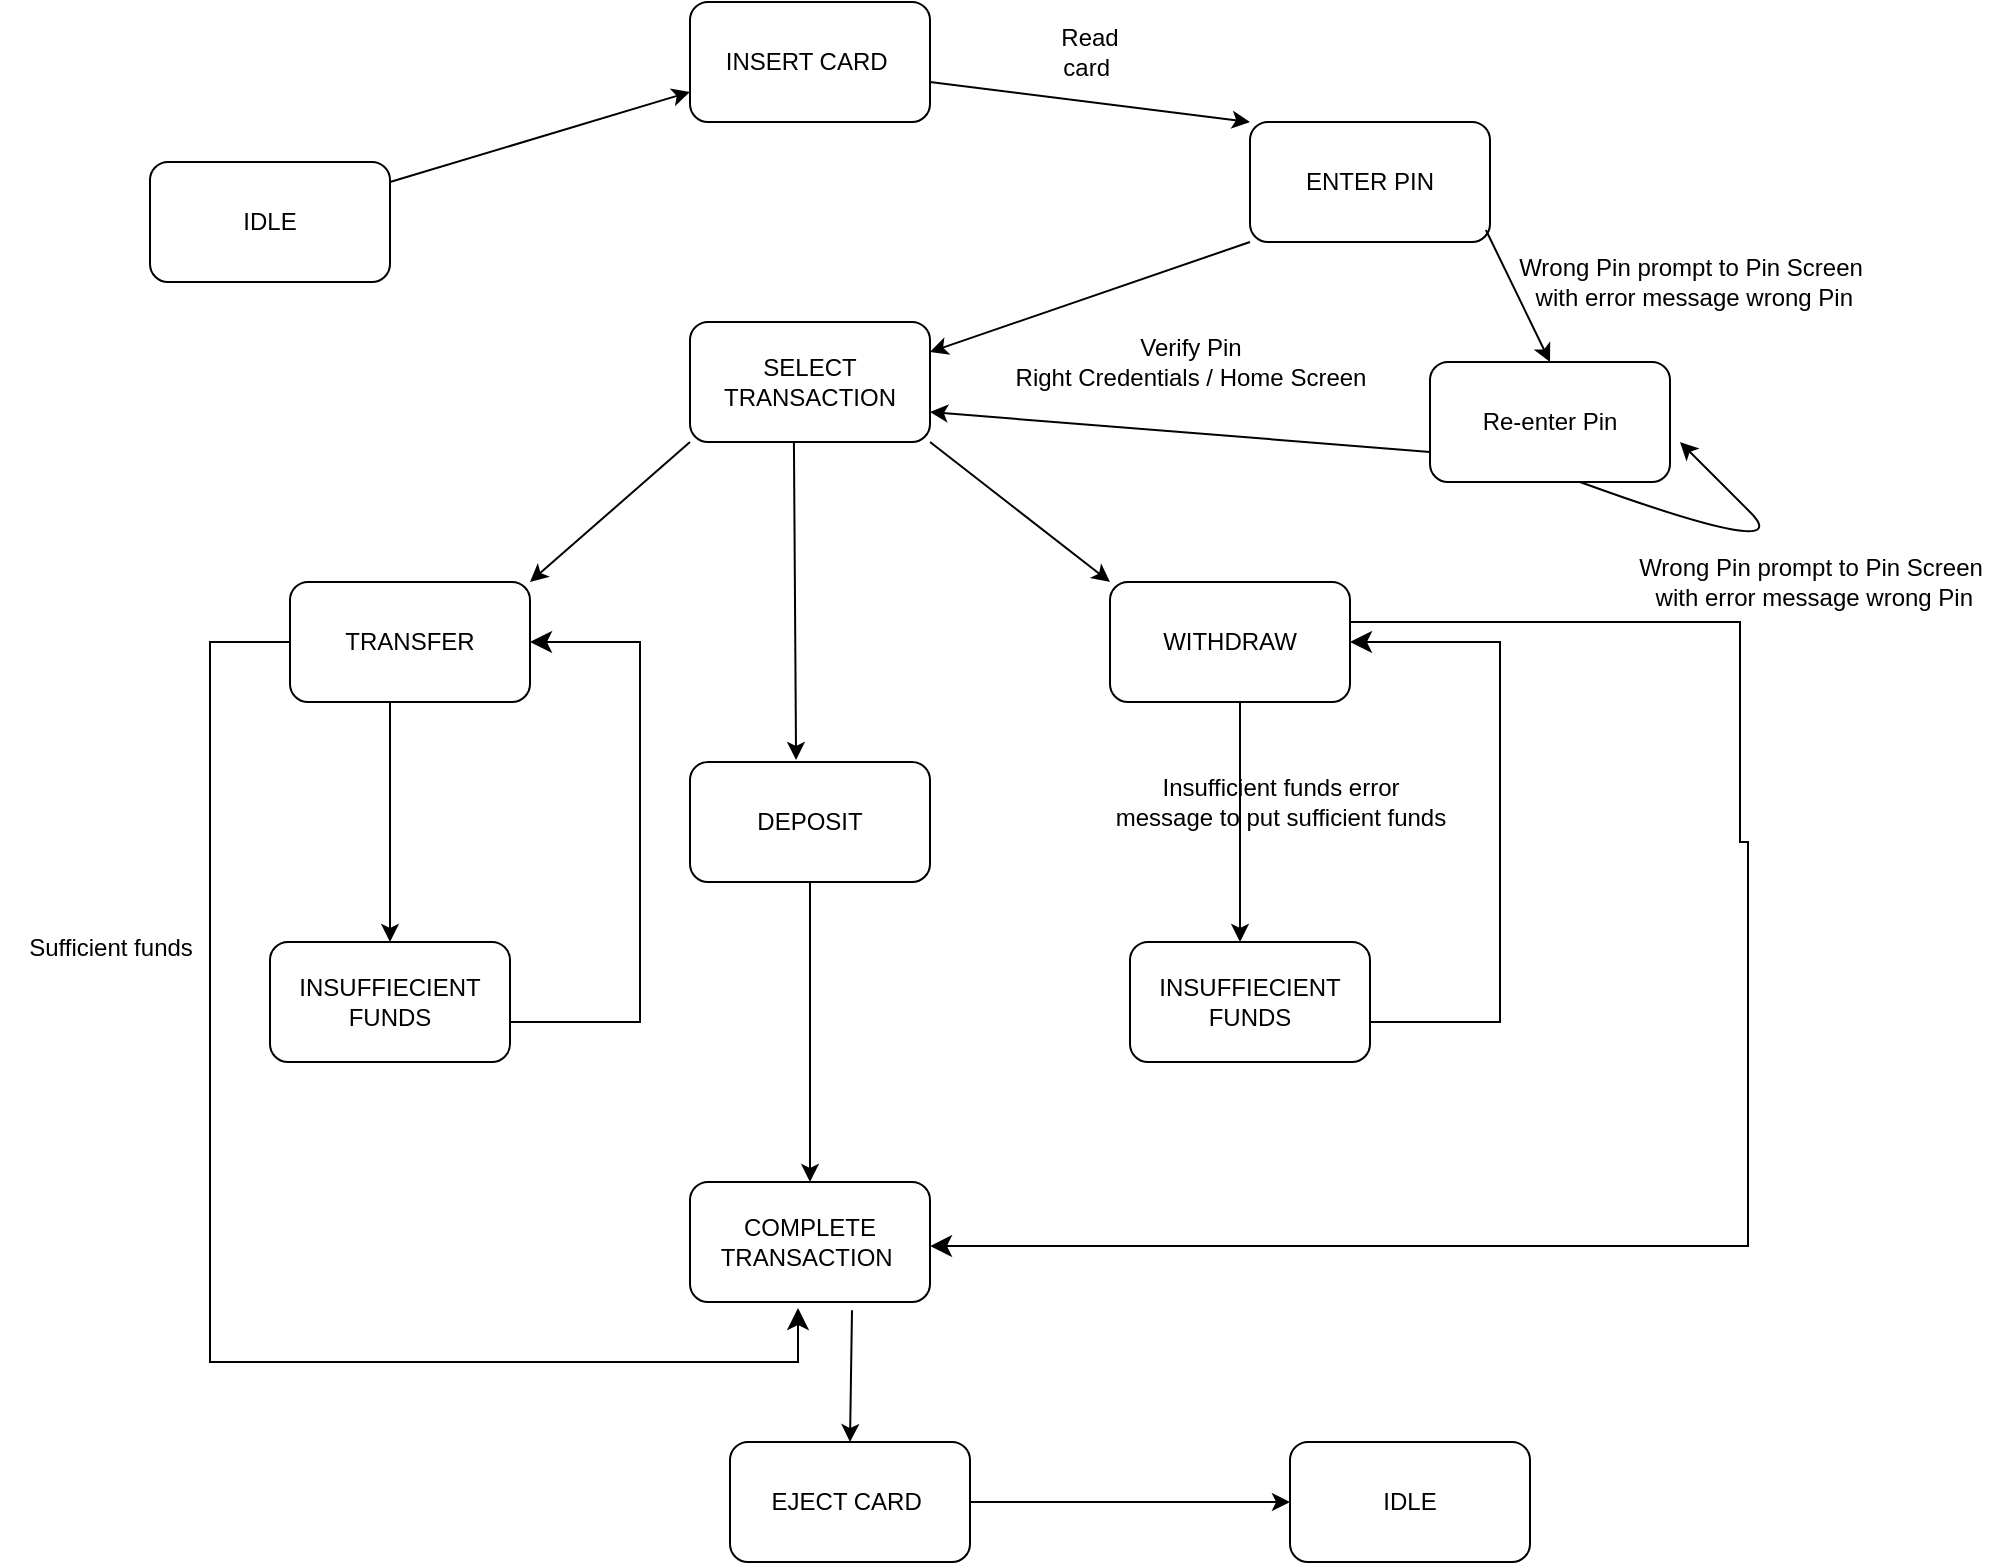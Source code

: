<mxfile version="22.0.6" type="github">
  <diagram name="Page-1" id="ZRt7XOUPXMr7D1SCCJ1l">
    <mxGraphModel dx="1122" dy="760" grid="1" gridSize="10" guides="1" tooltips="1" connect="1" arrows="1" fold="1" page="1" pageScale="1" pageWidth="2400" pageHeight="2400" math="0" shadow="0">
      <root>
        <mxCell id="0" />
        <mxCell id="1" parent="0" />
        <mxCell id="W1SMByUnJdoFZy77ZxDQ-3" value="IDLE" style="rounded=1;whiteSpace=wrap;html=1;" vertex="1" parent="1">
          <mxGeometry x="80" y="240" width="120" height="60" as="geometry" />
        </mxCell>
        <mxCell id="W1SMByUnJdoFZy77ZxDQ-4" value="ENTER PIN" style="rounded=1;whiteSpace=wrap;html=1;" vertex="1" parent="1">
          <mxGeometry x="630" y="220" width="120" height="60" as="geometry" />
        </mxCell>
        <mxCell id="W1SMByUnJdoFZy77ZxDQ-5" value="INSERT CARD&amp;nbsp;" style="rounded=1;whiteSpace=wrap;html=1;" vertex="1" parent="1">
          <mxGeometry x="350" y="160" width="120" height="60" as="geometry" />
        </mxCell>
        <mxCell id="W1SMByUnJdoFZy77ZxDQ-6" value="SELECT TRANSACTION" style="rounded=1;whiteSpace=wrap;html=1;" vertex="1" parent="1">
          <mxGeometry x="350" y="320" width="120" height="60" as="geometry" />
        </mxCell>
        <mxCell id="W1SMByUnJdoFZy77ZxDQ-7" value="DEPOSIT" style="rounded=1;whiteSpace=wrap;html=1;" vertex="1" parent="1">
          <mxGeometry x="350" y="540" width="120" height="60" as="geometry" />
        </mxCell>
        <mxCell id="W1SMByUnJdoFZy77ZxDQ-8" value="COMPLETE TRANSACTION&amp;nbsp;" style="rounded=1;whiteSpace=wrap;html=1;" vertex="1" parent="1">
          <mxGeometry x="350" y="750" width="120" height="60" as="geometry" />
        </mxCell>
        <mxCell id="W1SMByUnJdoFZy77ZxDQ-9" value="WITHDRAW" style="rounded=1;whiteSpace=wrap;html=1;" vertex="1" parent="1">
          <mxGeometry x="560" y="450" width="120" height="60" as="geometry" />
        </mxCell>
        <mxCell id="W1SMByUnJdoFZy77ZxDQ-10" value="TRANSFER" style="rounded=1;whiteSpace=wrap;html=1;" vertex="1" parent="1">
          <mxGeometry x="150" y="450" width="120" height="60" as="geometry" />
        </mxCell>
        <mxCell id="W1SMByUnJdoFZy77ZxDQ-11" value="EJECT CARD&amp;nbsp;" style="rounded=1;whiteSpace=wrap;html=1;" vertex="1" parent="1">
          <mxGeometry x="370" y="880" width="120" height="60" as="geometry" />
        </mxCell>
        <mxCell id="W1SMByUnJdoFZy77ZxDQ-12" value="IDLE" style="rounded=1;whiteSpace=wrap;html=1;" vertex="1" parent="1">
          <mxGeometry x="650" y="880" width="120" height="60" as="geometry" />
        </mxCell>
        <mxCell id="W1SMByUnJdoFZy77ZxDQ-13" value="" style="endArrow=classic;html=1;rounded=0;entryX=0;entryY=0.75;entryDx=0;entryDy=0;" edge="1" parent="1" target="W1SMByUnJdoFZy77ZxDQ-5">
          <mxGeometry width="50" height="50" relative="1" as="geometry">
            <mxPoint x="200" y="250" as="sourcePoint" />
            <mxPoint x="250" y="200" as="targetPoint" />
          </mxGeometry>
        </mxCell>
        <mxCell id="W1SMByUnJdoFZy77ZxDQ-14" value="" style="endArrow=classic;html=1;rounded=0;entryX=0;entryY=0;entryDx=0;entryDy=0;" edge="1" parent="1" target="W1SMByUnJdoFZy77ZxDQ-4">
          <mxGeometry width="50" height="50" relative="1" as="geometry">
            <mxPoint x="470" y="200" as="sourcePoint" />
            <mxPoint x="520" y="150" as="targetPoint" />
          </mxGeometry>
        </mxCell>
        <mxCell id="W1SMByUnJdoFZy77ZxDQ-16" value="" style="endArrow=classic;html=1;rounded=0;exitX=0;exitY=1;exitDx=0;exitDy=0;entryX=1;entryY=0.25;entryDx=0;entryDy=0;" edge="1" parent="1" target="W1SMByUnJdoFZy77ZxDQ-6">
          <mxGeometry width="50" height="50" relative="1" as="geometry">
            <mxPoint x="630" y="280" as="sourcePoint" />
            <mxPoint x="530" y="355" as="targetPoint" />
          </mxGeometry>
        </mxCell>
        <mxCell id="W1SMByUnJdoFZy77ZxDQ-17" value="" style="endArrow=classic;html=1;rounded=0;" edge="1" parent="1">
          <mxGeometry width="50" height="50" relative="1" as="geometry">
            <mxPoint x="350" y="380" as="sourcePoint" />
            <mxPoint x="270" y="450" as="targetPoint" />
          </mxGeometry>
        </mxCell>
        <mxCell id="W1SMByUnJdoFZy77ZxDQ-18" value="" style="endArrow=classic;html=1;rounded=0;exitX=0.433;exitY=1.05;exitDx=0;exitDy=0;exitPerimeter=0;entryX=0.442;entryY=-0.017;entryDx=0;entryDy=0;entryPerimeter=0;" edge="1" parent="1" target="W1SMByUnJdoFZy77ZxDQ-7">
          <mxGeometry width="50" height="50" relative="1" as="geometry">
            <mxPoint x="401.96" y="380" as="sourcePoint" />
            <mxPoint x="392" y="535.02" as="targetPoint" />
          </mxGeometry>
        </mxCell>
        <mxCell id="W1SMByUnJdoFZy77ZxDQ-19" value="" style="endArrow=classic;html=1;rounded=0;exitX=1;exitY=1;exitDx=0;exitDy=0;" edge="1" parent="1" source="W1SMByUnJdoFZy77ZxDQ-6">
          <mxGeometry width="50" height="50" relative="1" as="geometry">
            <mxPoint x="460" y="500" as="sourcePoint" />
            <mxPoint x="560" y="450" as="targetPoint" />
          </mxGeometry>
        </mxCell>
        <mxCell id="W1SMByUnJdoFZy77ZxDQ-21" value="" style="endArrow=classic;html=1;rounded=0;exitX=0.5;exitY=1;exitDx=0;exitDy=0;entryX=0.5;entryY=0;entryDx=0;entryDy=0;" edge="1" parent="1" source="W1SMByUnJdoFZy77ZxDQ-7" target="W1SMByUnJdoFZy77ZxDQ-8">
          <mxGeometry width="50" height="50" relative="1" as="geometry">
            <mxPoint x="460" y="570" as="sourcePoint" />
            <mxPoint x="510" y="520" as="targetPoint" />
          </mxGeometry>
        </mxCell>
        <mxCell id="W1SMByUnJdoFZy77ZxDQ-23" value="Read card&amp;nbsp;" style="text;html=1;strokeColor=none;fillColor=none;align=center;verticalAlign=middle;whiteSpace=wrap;rounded=0;" vertex="1" parent="1">
          <mxGeometry x="520" y="160" width="60" height="50" as="geometry" />
        </mxCell>
        <mxCell id="W1SMByUnJdoFZy77ZxDQ-24" value="Verify Pin&lt;br&gt;Right Credentials / Home Screen" style="text;html=1;align=center;verticalAlign=middle;resizable=0;points=[];autosize=1;strokeColor=none;fillColor=none;" vertex="1" parent="1">
          <mxGeometry x="500" y="320" width="200" height="40" as="geometry" />
        </mxCell>
        <mxCell id="W1SMByUnJdoFZy77ZxDQ-25" value="Re-enter Pin" style="rounded=1;whiteSpace=wrap;html=1;" vertex="1" parent="1">
          <mxGeometry x="720" y="340" width="120" height="60" as="geometry" />
        </mxCell>
        <mxCell id="W1SMByUnJdoFZy77ZxDQ-26" value="" style="endArrow=classic;html=1;rounded=0;exitX=0.983;exitY=0.9;exitDx=0;exitDy=0;exitPerimeter=0;entryX=0.5;entryY=0;entryDx=0;entryDy=0;" edge="1" parent="1" source="W1SMByUnJdoFZy77ZxDQ-4" target="W1SMByUnJdoFZy77ZxDQ-25">
          <mxGeometry width="50" height="50" relative="1" as="geometry">
            <mxPoint x="460" y="470" as="sourcePoint" />
            <mxPoint x="510" y="420" as="targetPoint" />
          </mxGeometry>
        </mxCell>
        <mxCell id="W1SMByUnJdoFZy77ZxDQ-27" value="Wrong Pin prompt to Pin Screen&lt;br&gt;&amp;nbsp;with error message wrong Pin" style="text;html=1;align=center;verticalAlign=middle;resizable=0;points=[];autosize=1;strokeColor=none;fillColor=none;" vertex="1" parent="1">
          <mxGeometry x="750" y="280" width="200" height="40" as="geometry" />
        </mxCell>
        <mxCell id="W1SMByUnJdoFZy77ZxDQ-28" value="" style="endArrow=classic;html=1;rounded=0;exitX=0;exitY=0.75;exitDx=0;exitDy=0;entryX=1;entryY=0.75;entryDx=0;entryDy=0;" edge="1" parent="1" source="W1SMByUnJdoFZy77ZxDQ-25" target="W1SMByUnJdoFZy77ZxDQ-6">
          <mxGeometry width="50" height="50" relative="1" as="geometry">
            <mxPoint x="716" y="372.99" as="sourcePoint" />
            <mxPoint x="504" y="358" as="targetPoint" />
          </mxGeometry>
        </mxCell>
        <mxCell id="W1SMByUnJdoFZy77ZxDQ-32" value="" style="endArrow=classic;html=1;curved=1;strokeColor=none;" edge="1" parent="1">
          <mxGeometry width="50" height="50" relative="1" as="geometry">
            <mxPoint x="770" y="500" as="sourcePoint" />
            <mxPoint x="820" y="450" as="targetPoint" />
            <Array as="points">
              <mxPoint x="820" y="500" />
              <mxPoint x="770" y="450" />
            </Array>
          </mxGeometry>
        </mxCell>
        <mxCell id="W1SMByUnJdoFZy77ZxDQ-33" value="" style="endArrow=classic;html=1;curved=1;" edge="1" parent="1">
          <mxGeometry width="50" height="50" relative="1" as="geometry">
            <mxPoint x="795" y="400" as="sourcePoint" />
            <mxPoint x="845" y="380" as="targetPoint" />
            <Array as="points">
              <mxPoint x="905" y="440" />
              <mxPoint x="855" y="390" />
            </Array>
          </mxGeometry>
        </mxCell>
        <mxCell id="W1SMByUnJdoFZy77ZxDQ-34" value="Wrong Pin prompt to Pin Screen&lt;br&gt;&amp;nbsp;with error message wrong Pin" style="text;html=1;align=center;verticalAlign=middle;resizable=0;points=[];autosize=1;strokeColor=none;fillColor=none;" vertex="1" parent="1">
          <mxGeometry x="810" y="430" width="200" height="40" as="geometry" />
        </mxCell>
        <mxCell id="W1SMByUnJdoFZy77ZxDQ-35" value="INSUFFIECIENT FUNDS" style="rounded=1;whiteSpace=wrap;html=1;" vertex="1" parent="1">
          <mxGeometry x="140" y="630" width="120" height="60" as="geometry" />
        </mxCell>
        <mxCell id="W1SMByUnJdoFZy77ZxDQ-36" value="INSUFFIECIENT FUNDS" style="rounded=1;whiteSpace=wrap;html=1;" vertex="1" parent="1">
          <mxGeometry x="570" y="630" width="120" height="60" as="geometry" />
        </mxCell>
        <mxCell id="W1SMByUnJdoFZy77ZxDQ-40" value="" style="edgeStyle=segmentEdgeStyle;endArrow=classic;html=1;curved=0;rounded=0;endSize=8;startSize=8;entryX=0.45;entryY=1.05;entryDx=0;entryDy=0;entryPerimeter=0;exitX=0;exitY=0.5;exitDx=0;exitDy=0;" edge="1" parent="1" source="W1SMByUnJdoFZy77ZxDQ-10" target="W1SMByUnJdoFZy77ZxDQ-8">
          <mxGeometry width="50" height="50" relative="1" as="geometry">
            <mxPoint x="100" y="480" as="sourcePoint" />
            <mxPoint x="310" y="820" as="targetPoint" />
            <Array as="points">
              <mxPoint x="110" y="480" />
              <mxPoint x="110" y="840" />
              <mxPoint x="404" y="840" />
            </Array>
          </mxGeometry>
        </mxCell>
        <mxCell id="W1SMByUnJdoFZy77ZxDQ-42" value="" style="endArrow=classic;html=1;rounded=0;entryX=0.5;entryY=0;entryDx=0;entryDy=0;" edge="1" parent="1" target="W1SMByUnJdoFZy77ZxDQ-35">
          <mxGeometry width="50" height="50" relative="1" as="geometry">
            <mxPoint x="200" y="510" as="sourcePoint" />
            <mxPoint x="520" y="550" as="targetPoint" />
          </mxGeometry>
        </mxCell>
        <mxCell id="W1SMByUnJdoFZy77ZxDQ-43" value="Insufficient funds error &lt;br&gt;message to put sufficient funds" style="text;html=1;align=center;verticalAlign=middle;resizable=0;points=[];autosize=1;strokeColor=none;fillColor=none;" vertex="1" parent="1">
          <mxGeometry x="550" y="540" width="190" height="40" as="geometry" />
        </mxCell>
        <mxCell id="W1SMByUnJdoFZy77ZxDQ-44" value="" style="edgeStyle=elbowEdgeStyle;elbow=horizontal;endArrow=classic;html=1;curved=0;rounded=0;endSize=8;startSize=8;entryX=1;entryY=0.5;entryDx=0;entryDy=0;" edge="1" parent="1" target="W1SMByUnJdoFZy77ZxDQ-10">
          <mxGeometry width="50" height="50" relative="1" as="geometry">
            <mxPoint x="260" y="670" as="sourcePoint" />
            <mxPoint x="275" y="410" as="targetPoint" />
            <Array as="points">
              <mxPoint x="325" y="440" />
            </Array>
          </mxGeometry>
        </mxCell>
        <mxCell id="W1SMByUnJdoFZy77ZxDQ-45" value="Sufficient funds" style="text;html=1;align=center;verticalAlign=middle;resizable=0;points=[];autosize=1;strokeColor=none;fillColor=none;" vertex="1" parent="1">
          <mxGeometry x="5" y="618" width="110" height="30" as="geometry" />
        </mxCell>
        <mxCell id="W1SMByUnJdoFZy77ZxDQ-47" value="" style="endArrow=classic;html=1;rounded=0;entryX=0.5;entryY=0;entryDx=0;entryDy=0;" edge="1" parent="1">
          <mxGeometry width="50" height="50" relative="1" as="geometry">
            <mxPoint x="625" y="510" as="sourcePoint" />
            <mxPoint x="625" y="630" as="targetPoint" />
          </mxGeometry>
        </mxCell>
        <mxCell id="W1SMByUnJdoFZy77ZxDQ-48" value="" style="edgeStyle=elbowEdgeStyle;elbow=horizontal;endArrow=classic;html=1;curved=0;rounded=0;endSize=8;startSize=8;entryX=1;entryY=0.5;entryDx=0;entryDy=0;" edge="1" parent="1" target="W1SMByUnJdoFZy77ZxDQ-9">
          <mxGeometry width="50" height="50" relative="1" as="geometry">
            <mxPoint x="690" y="670" as="sourcePoint" />
            <mxPoint x="700" y="480" as="targetPoint" />
            <Array as="points">
              <mxPoint x="755" y="440" />
            </Array>
          </mxGeometry>
        </mxCell>
        <mxCell id="W1SMByUnJdoFZy77ZxDQ-50" value="" style="edgeStyle=segmentEdgeStyle;endArrow=classic;html=1;curved=0;rounded=0;endSize=8;startSize=8;entryX=1.008;entryY=0.617;entryDx=0;entryDy=0;entryPerimeter=0;exitX=1;exitY=0.25;exitDx=0;exitDy=0;" edge="1" parent="1">
          <mxGeometry width="50" height="50" relative="1" as="geometry">
            <mxPoint x="680" y="470" as="sourcePoint" />
            <mxPoint x="470.0" y="782.02" as="targetPoint" />
            <Array as="points">
              <mxPoint x="875" y="470" />
              <mxPoint x="875" y="580" />
              <mxPoint x="879" y="580" />
              <mxPoint x="879" y="782" />
            </Array>
          </mxGeometry>
        </mxCell>
        <mxCell id="W1SMByUnJdoFZy77ZxDQ-51" value="" style="endArrow=classic;html=1;rounded=0;entryX=0.5;entryY=0;entryDx=0;entryDy=0;exitX=0.675;exitY=1.069;exitDx=0;exitDy=0;exitPerimeter=0;" edge="1" parent="1" source="W1SMByUnJdoFZy77ZxDQ-8" target="W1SMByUnJdoFZy77ZxDQ-11">
          <mxGeometry width="50" height="50" relative="1" as="geometry">
            <mxPoint x="460" y="720" as="sourcePoint" />
            <mxPoint x="510" y="670" as="targetPoint" />
          </mxGeometry>
        </mxCell>
        <mxCell id="W1SMByUnJdoFZy77ZxDQ-53" value="" style="endArrow=classic;html=1;rounded=0;entryX=0;entryY=0.5;entryDx=0;entryDy=0;exitX=1;exitY=0.5;exitDx=0;exitDy=0;" edge="1" parent="1" source="W1SMByUnJdoFZy77ZxDQ-11" target="W1SMByUnJdoFZy77ZxDQ-12">
          <mxGeometry width="50" height="50" relative="1" as="geometry">
            <mxPoint x="460" y="720" as="sourcePoint" />
            <mxPoint x="510" y="670" as="targetPoint" />
          </mxGeometry>
        </mxCell>
      </root>
    </mxGraphModel>
  </diagram>
</mxfile>
